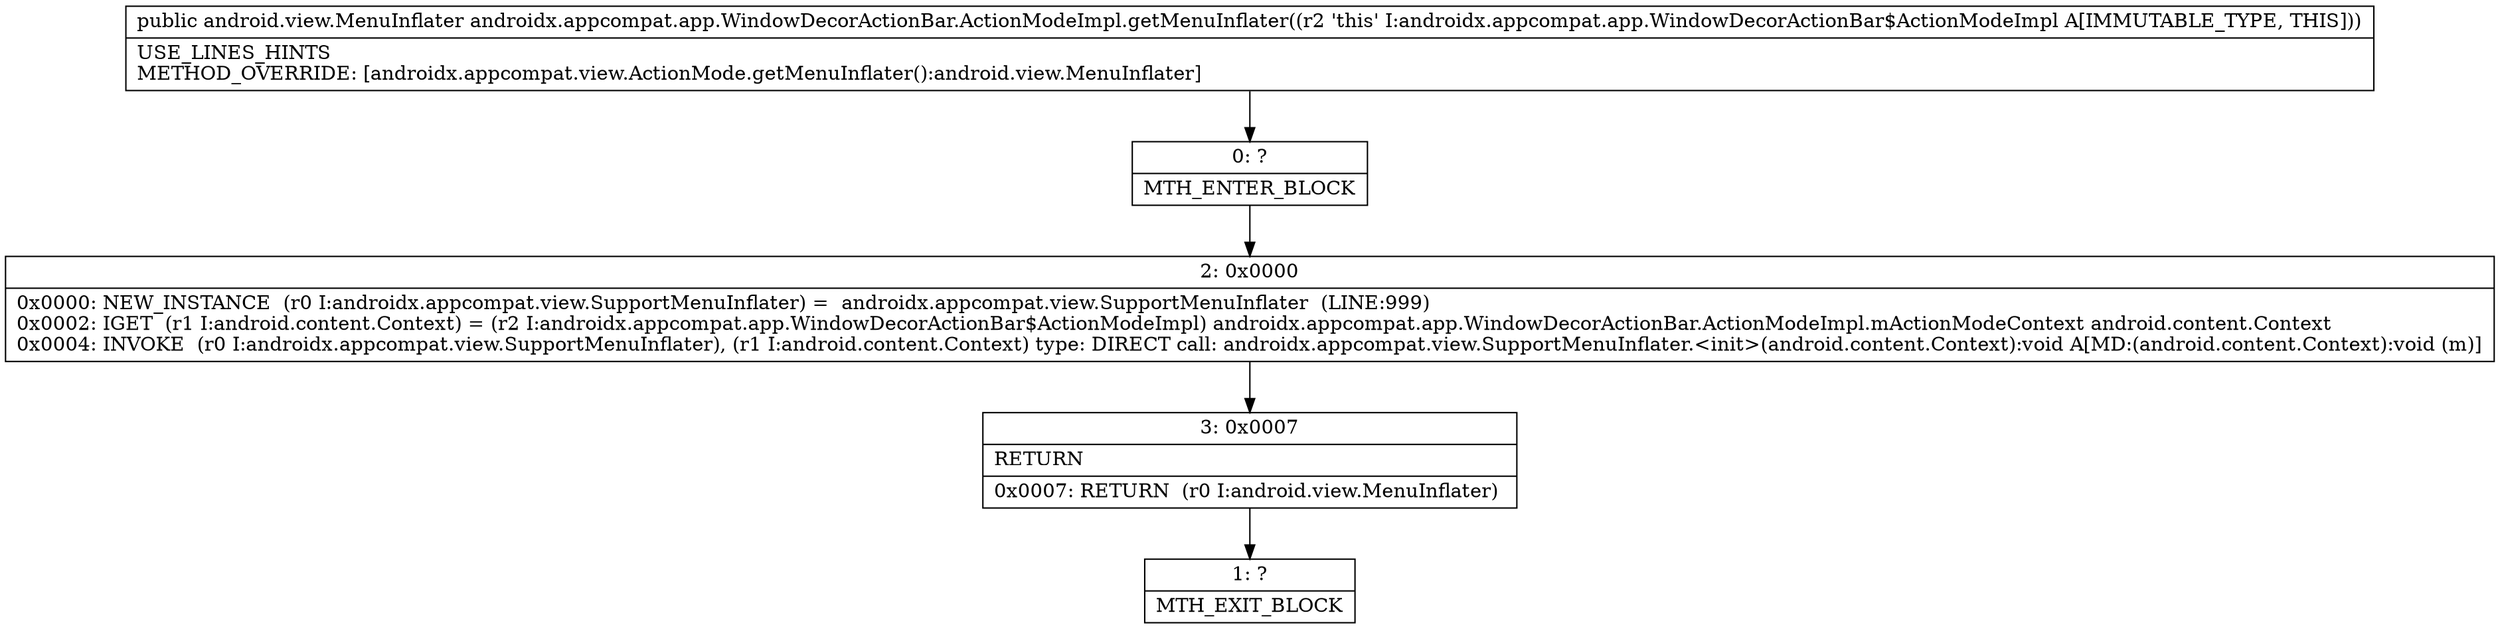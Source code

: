 digraph "CFG forandroidx.appcompat.app.WindowDecorActionBar.ActionModeImpl.getMenuInflater()Landroid\/view\/MenuInflater;" {
Node_0 [shape=record,label="{0\:\ ?|MTH_ENTER_BLOCK\l}"];
Node_2 [shape=record,label="{2\:\ 0x0000|0x0000: NEW_INSTANCE  (r0 I:androidx.appcompat.view.SupportMenuInflater) =  androidx.appcompat.view.SupportMenuInflater  (LINE:999)\l0x0002: IGET  (r1 I:android.content.Context) = (r2 I:androidx.appcompat.app.WindowDecorActionBar$ActionModeImpl) androidx.appcompat.app.WindowDecorActionBar.ActionModeImpl.mActionModeContext android.content.Context \l0x0004: INVOKE  (r0 I:androidx.appcompat.view.SupportMenuInflater), (r1 I:android.content.Context) type: DIRECT call: androidx.appcompat.view.SupportMenuInflater.\<init\>(android.content.Context):void A[MD:(android.content.Context):void (m)]\l}"];
Node_3 [shape=record,label="{3\:\ 0x0007|RETURN\l|0x0007: RETURN  (r0 I:android.view.MenuInflater) \l}"];
Node_1 [shape=record,label="{1\:\ ?|MTH_EXIT_BLOCK\l}"];
MethodNode[shape=record,label="{public android.view.MenuInflater androidx.appcompat.app.WindowDecorActionBar.ActionModeImpl.getMenuInflater((r2 'this' I:androidx.appcompat.app.WindowDecorActionBar$ActionModeImpl A[IMMUTABLE_TYPE, THIS]))  | USE_LINES_HINTS\lMETHOD_OVERRIDE: [androidx.appcompat.view.ActionMode.getMenuInflater():android.view.MenuInflater]\l}"];
MethodNode -> Node_0;Node_0 -> Node_2;
Node_2 -> Node_3;
Node_3 -> Node_1;
}


